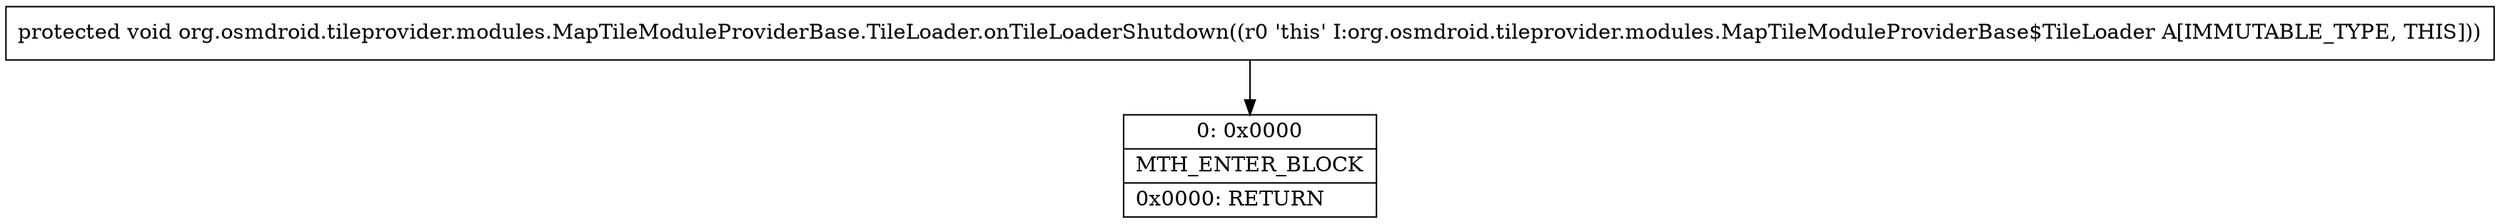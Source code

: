 digraph "CFG fororg.osmdroid.tileprovider.modules.MapTileModuleProviderBase.TileLoader.onTileLoaderShutdown()V" {
Node_0 [shape=record,label="{0\:\ 0x0000|MTH_ENTER_BLOCK\l|0x0000: RETURN   \l}"];
MethodNode[shape=record,label="{protected void org.osmdroid.tileprovider.modules.MapTileModuleProviderBase.TileLoader.onTileLoaderShutdown((r0 'this' I:org.osmdroid.tileprovider.modules.MapTileModuleProviderBase$TileLoader A[IMMUTABLE_TYPE, THIS])) }"];
MethodNode -> Node_0;
}

